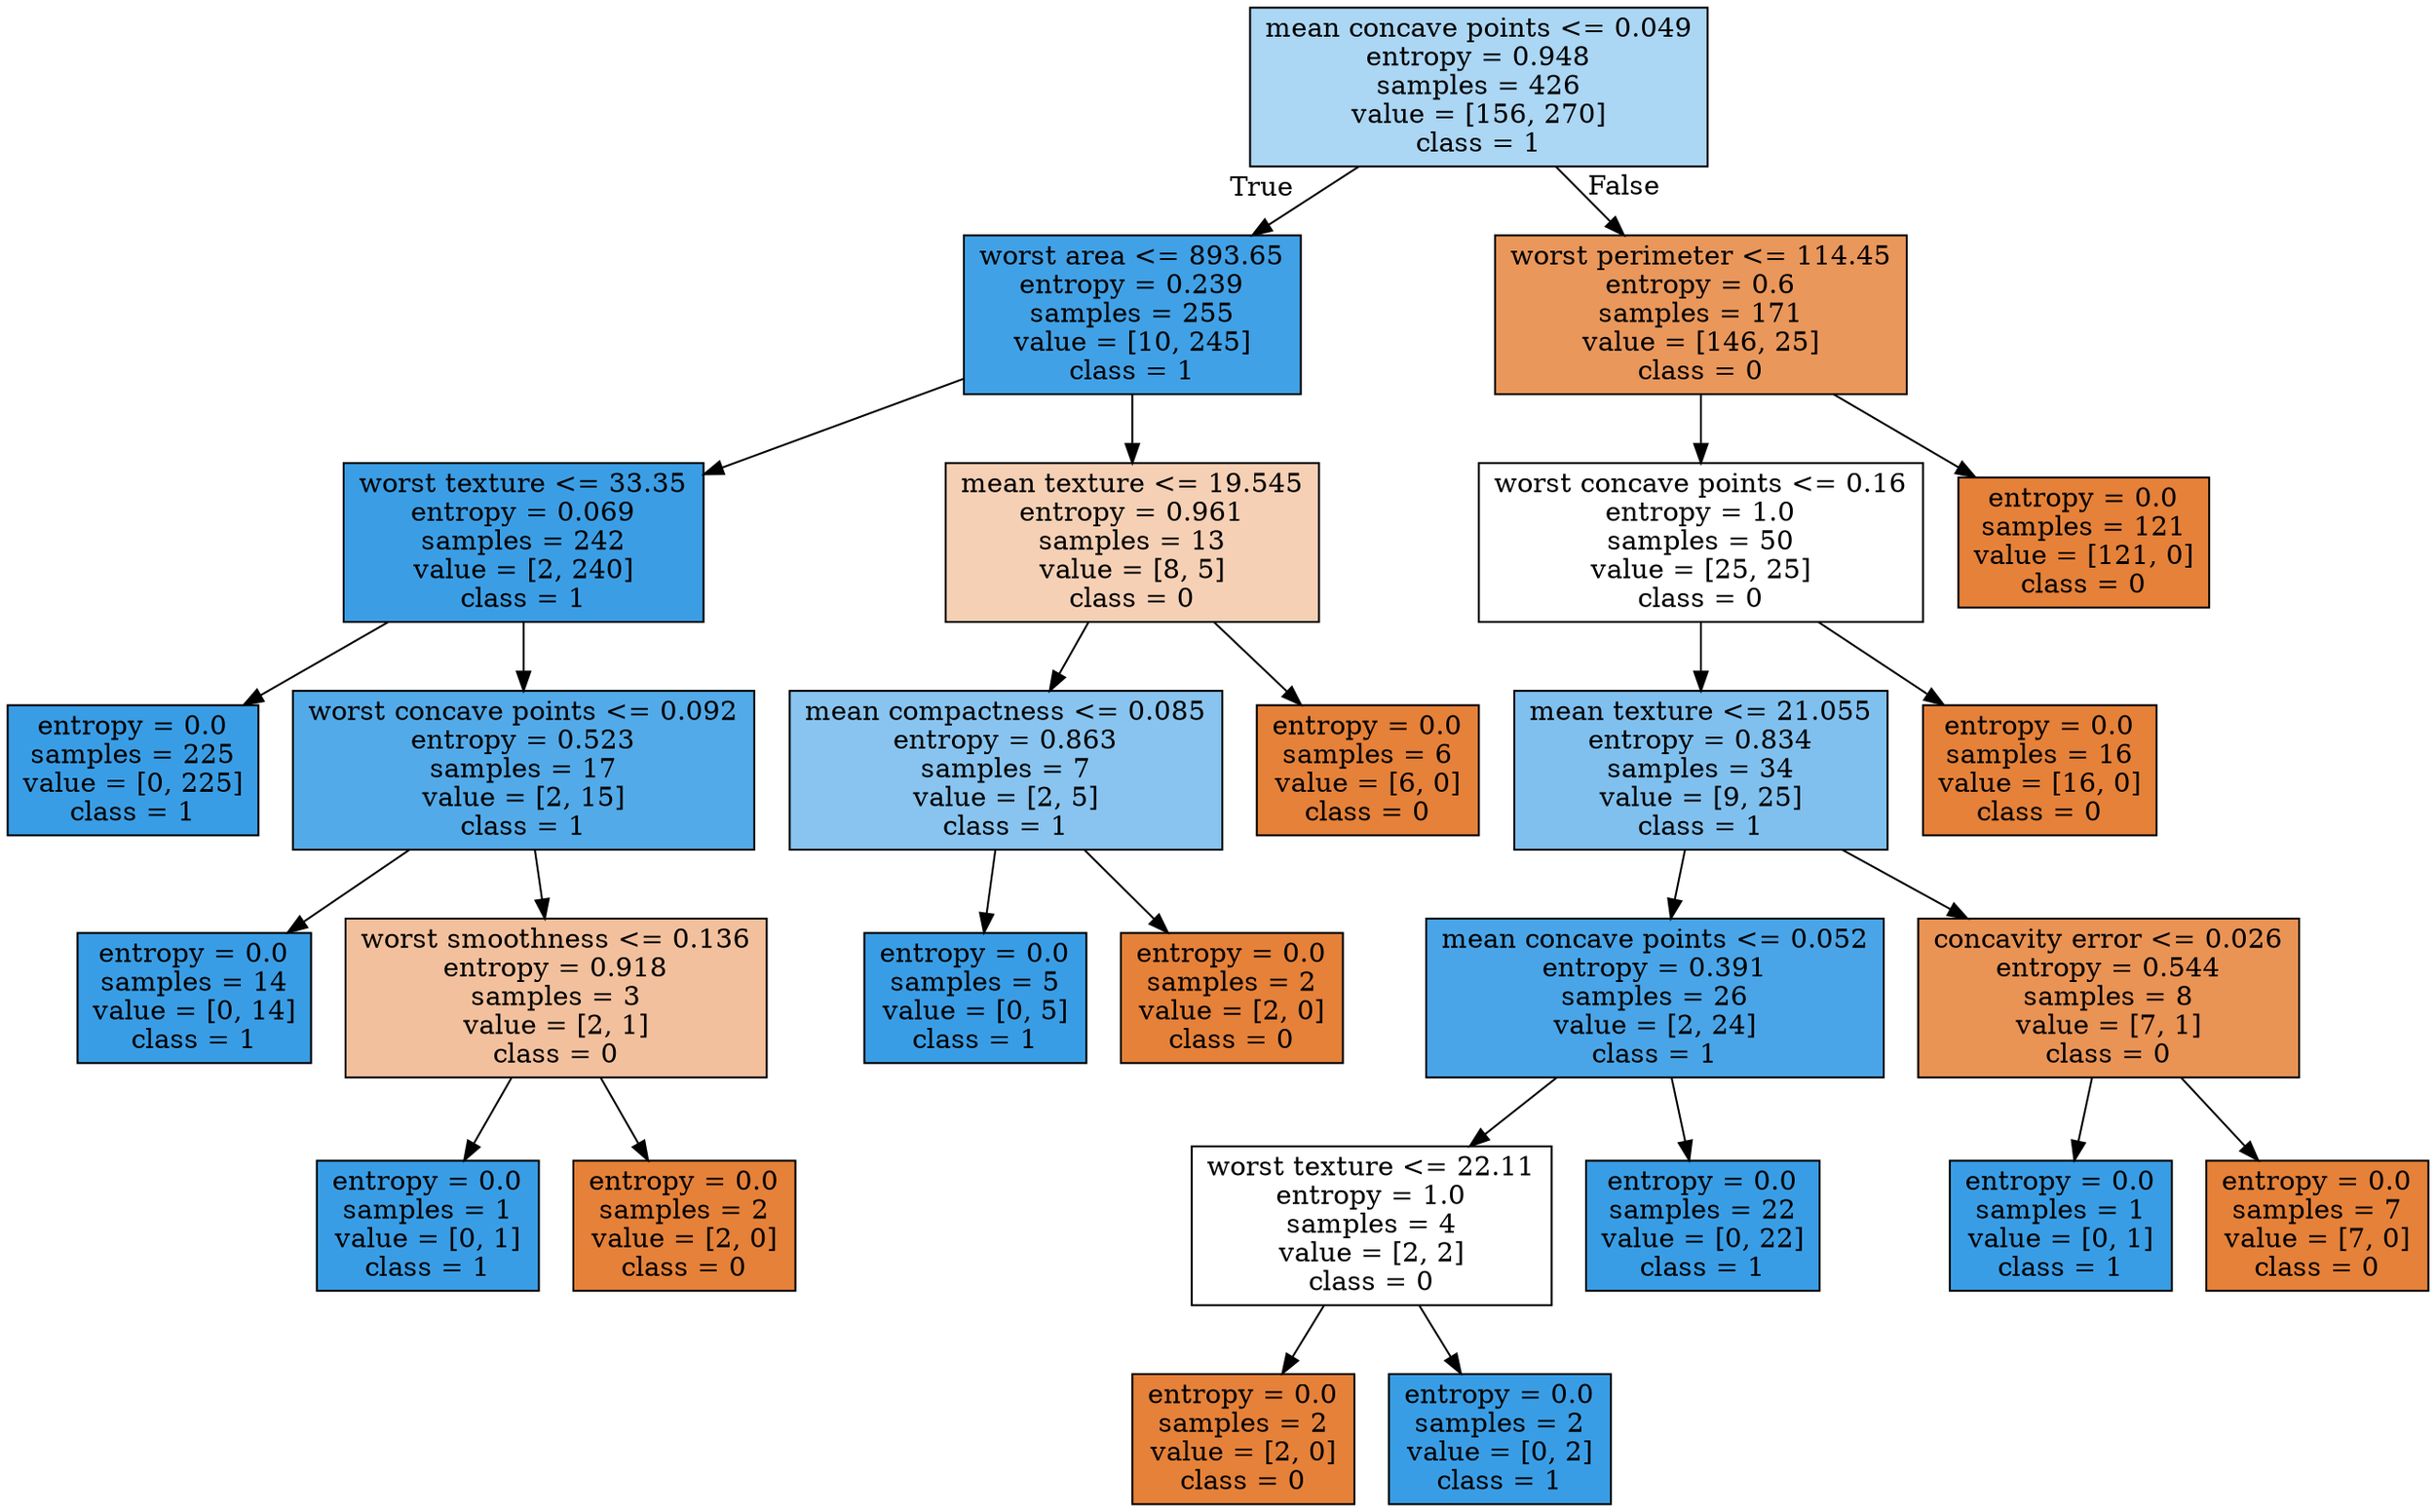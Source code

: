 digraph Tree {
node [shape=box, style="filled", color="black"] ;
0 [label="mean concave points <= 0.049\nentropy = 0.948\nsamples = 426\nvalue = [156, 270]\nclass = 1", fillcolor="#abd6f4"] ;
1 [label="worst area <= 893.65\nentropy = 0.239\nsamples = 255\nvalue = [10, 245]\nclass = 1", fillcolor="#41a1e6"] ;
0 -> 1 [labeldistance=2.5, labelangle=45, headlabel="True"] ;
2 [label="worst texture <= 33.35\nentropy = 0.069\nsamples = 242\nvalue = [2, 240]\nclass = 1", fillcolor="#3b9ee5"] ;
1 -> 2 ;
3 [label="entropy = 0.0\nsamples = 225\nvalue = [0, 225]\nclass = 1", fillcolor="#399de5"] ;
2 -> 3 ;
4 [label="worst concave points <= 0.092\nentropy = 0.523\nsamples = 17\nvalue = [2, 15]\nclass = 1", fillcolor="#53aae8"] ;
2 -> 4 ;
5 [label="entropy = 0.0\nsamples = 14\nvalue = [0, 14]\nclass = 1", fillcolor="#399de5"] ;
4 -> 5 ;
6 [label="worst smoothness <= 0.136\nentropy = 0.918\nsamples = 3\nvalue = [2, 1]\nclass = 0", fillcolor="#f2c09c"] ;
4 -> 6 ;
7 [label="entropy = 0.0\nsamples = 1\nvalue = [0, 1]\nclass = 1", fillcolor="#399de5"] ;
6 -> 7 ;
8 [label="entropy = 0.0\nsamples = 2\nvalue = [2, 0]\nclass = 0", fillcolor="#e58139"] ;
6 -> 8 ;
9 [label="mean texture <= 19.545\nentropy = 0.961\nsamples = 13\nvalue = [8, 5]\nclass = 0", fillcolor="#f5d0b5"] ;
1 -> 9 ;
10 [label="mean compactness <= 0.085\nentropy = 0.863\nsamples = 7\nvalue = [2, 5]\nclass = 1", fillcolor="#88c4ef"] ;
9 -> 10 ;
11 [label="entropy = 0.0\nsamples = 5\nvalue = [0, 5]\nclass = 1", fillcolor="#399de5"] ;
10 -> 11 ;
12 [label="entropy = 0.0\nsamples = 2\nvalue = [2, 0]\nclass = 0", fillcolor="#e58139"] ;
10 -> 12 ;
13 [label="entropy = 0.0\nsamples = 6\nvalue = [6, 0]\nclass = 0", fillcolor="#e58139"] ;
9 -> 13 ;
14 [label="worst perimeter <= 114.45\nentropy = 0.6\nsamples = 171\nvalue = [146, 25]\nclass = 0", fillcolor="#e9975b"] ;
0 -> 14 [labeldistance=2.5, labelangle=-45, headlabel="False"] ;
15 [label="worst concave points <= 0.16\nentropy = 1.0\nsamples = 50\nvalue = [25, 25]\nclass = 0", fillcolor="#ffffff"] ;
14 -> 15 ;
16 [label="mean texture <= 21.055\nentropy = 0.834\nsamples = 34\nvalue = [9, 25]\nclass = 1", fillcolor="#80c0ee"] ;
15 -> 16 ;
17 [label="mean concave points <= 0.052\nentropy = 0.391\nsamples = 26\nvalue = [2, 24]\nclass = 1", fillcolor="#49a5e7"] ;
16 -> 17 ;
18 [label="worst texture <= 22.11\nentropy = 1.0\nsamples = 4\nvalue = [2, 2]\nclass = 0", fillcolor="#ffffff"] ;
17 -> 18 ;
19 [label="entropy = 0.0\nsamples = 2\nvalue = [2, 0]\nclass = 0", fillcolor="#e58139"] ;
18 -> 19 ;
20 [label="entropy = 0.0\nsamples = 2\nvalue = [0, 2]\nclass = 1", fillcolor="#399de5"] ;
18 -> 20 ;
21 [label="entropy = 0.0\nsamples = 22\nvalue = [0, 22]\nclass = 1", fillcolor="#399de5"] ;
17 -> 21 ;
22 [label="concavity error <= 0.026\nentropy = 0.544\nsamples = 8\nvalue = [7, 1]\nclass = 0", fillcolor="#e99355"] ;
16 -> 22 ;
23 [label="entropy = 0.0\nsamples = 1\nvalue = [0, 1]\nclass = 1", fillcolor="#399de5"] ;
22 -> 23 ;
24 [label="entropy = 0.0\nsamples = 7\nvalue = [7, 0]\nclass = 0", fillcolor="#e58139"] ;
22 -> 24 ;
25 [label="entropy = 0.0\nsamples = 16\nvalue = [16, 0]\nclass = 0", fillcolor="#e58139"] ;
15 -> 25 ;
26 [label="entropy = 0.0\nsamples = 121\nvalue = [121, 0]\nclass = 0", fillcolor="#e58139"] ;
14 -> 26 ;
}